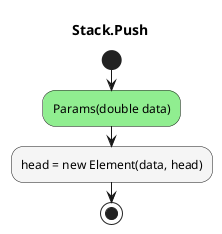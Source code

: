 @startuml Stack.Push
title Stack.Push
start
#LightGreen:Params(double data);
#WhiteSmoke:head = new Element(data, head);
stop
@enduml
